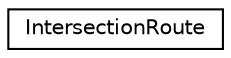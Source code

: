 digraph "Graphical Class Hierarchy"
{
 // LATEX_PDF_SIZE
  edge [fontname="Helvetica",fontsize="10",labelfontname="Helvetica",labelfontsize="10"];
  node [fontname="Helvetica",fontsize="10",shape=record];
  rankdir="LR";
  Node0 [label="IntersectionRoute",height=0.2,width=0.4,color="black", fillcolor="white", style="filled",URL="$struct_intersection_route.html",tooltip="Struct used to store information about static intersection vectors."];
}
